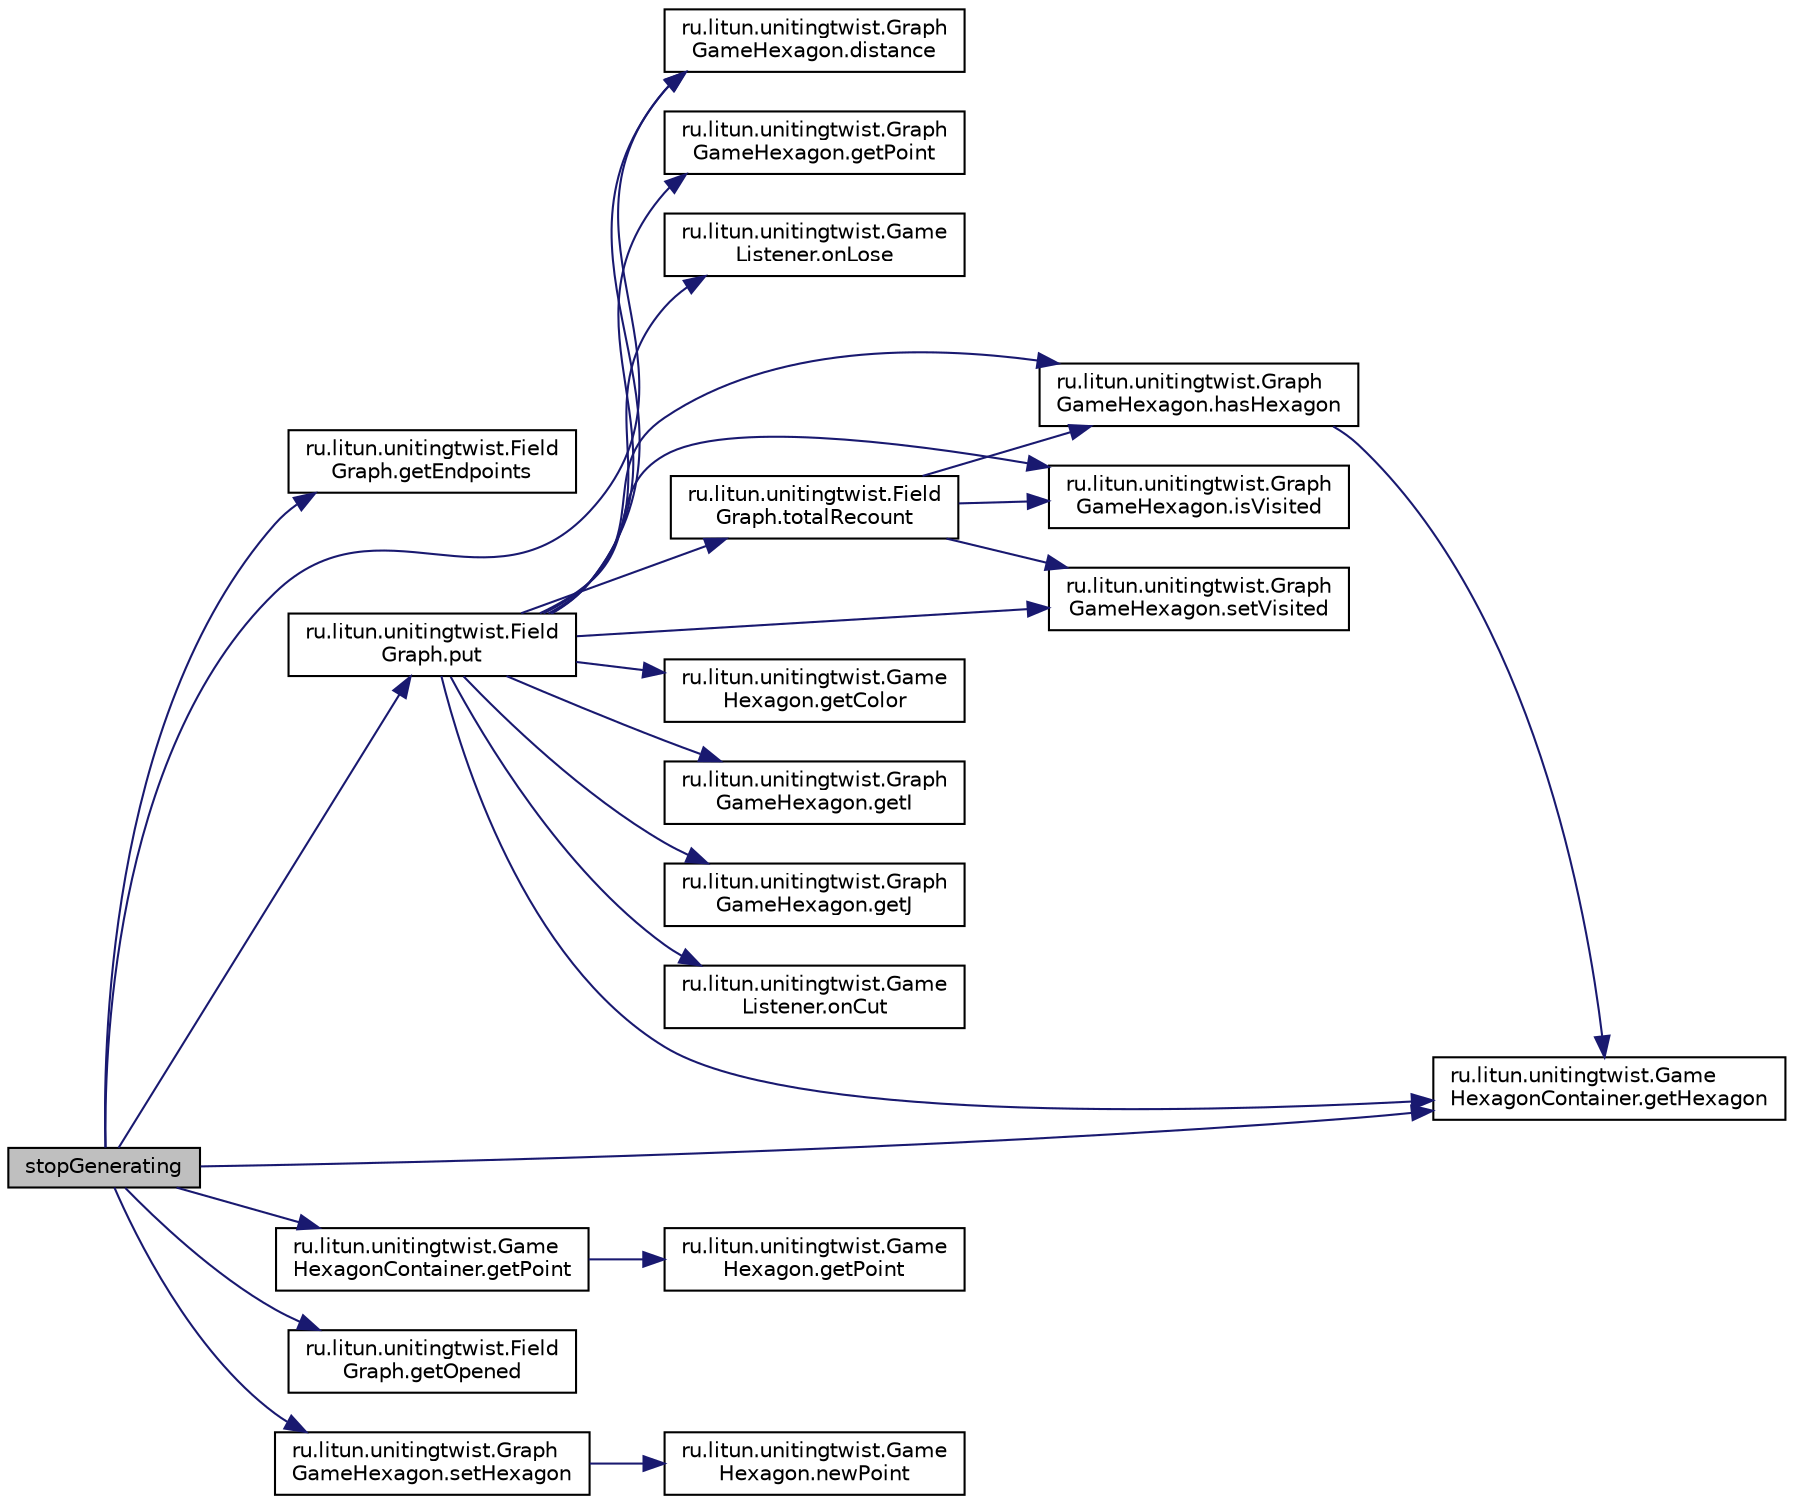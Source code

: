 digraph "stopGenerating"
{
  edge [fontname="Helvetica",fontsize="10",labelfontname="Helvetica",labelfontsize="10"];
  node [fontname="Helvetica",fontsize="10",shape=record];
  rankdir="LR";
  Node53 [label="stopGenerating",height=0.2,width=0.4,color="black", fillcolor="grey75", style="filled", fontcolor="black"];
  Node53 -> Node54 [color="midnightblue",fontsize="10",style="solid",fontname="Helvetica"];
  Node54 [label="ru.litun.unitingtwist.Field\lGraph.getEndpoints",height=0.2,width=0.4,color="black", fillcolor="white", style="filled",URL="$classru_1_1litun_1_1unitingtwist_1_1_field_graph.html#adfcfe2afa1402ef78e1aee3efb837c64"];
  Node53 -> Node55 [color="midnightblue",fontsize="10",style="solid",fontname="Helvetica"];
  Node55 [label="ru.litun.unitingtwist.Graph\lGameHexagon.distance",height=0.2,width=0.4,color="black", fillcolor="white", style="filled",URL="$classru_1_1litun_1_1unitingtwist_1_1_graph_game_hexagon.html#ace648e40c8ca87642c1cb79849292d4d"];
  Node53 -> Node56 [color="midnightblue",fontsize="10",style="solid",fontname="Helvetica"];
  Node56 [label="ru.litun.unitingtwist.Game\lHexagonContainer.getPoint",height=0.2,width=0.4,color="black", fillcolor="white", style="filled",URL="$classru_1_1litun_1_1unitingtwist_1_1_game_hexagon_container.html#ab83bca143bb78bf22c57d15fdeeb91b3"];
  Node56 -> Node57 [color="midnightblue",fontsize="10",style="solid",fontname="Helvetica"];
  Node57 [label="ru.litun.unitingtwist.Game\lHexagon.getPoint",height=0.2,width=0.4,color="black", fillcolor="white", style="filled",URL="$classru_1_1litun_1_1unitingtwist_1_1_game_hexagon.html#ab83bca143bb78bf22c57d15fdeeb91b3"];
  Node53 -> Node58 [color="midnightblue",fontsize="10",style="solid",fontname="Helvetica"];
  Node58 [label="ru.litun.unitingtwist.Field\lGraph.getOpened",height=0.2,width=0.4,color="black", fillcolor="white", style="filled",URL="$classru_1_1litun_1_1unitingtwist_1_1_field_graph.html#a8880d79fa3f1410ef0439864ae4775fd"];
  Node53 -> Node59 [color="midnightblue",fontsize="10",style="solid",fontname="Helvetica"];
  Node59 [label="ru.litun.unitingtwist.Graph\lGameHexagon.setHexagon",height=0.2,width=0.4,color="black", fillcolor="white", style="filled",URL="$classru_1_1litun_1_1unitingtwist_1_1_graph_game_hexagon.html#a31b3633d1829f9a2ffd0082a2061a1c5"];
  Node59 -> Node60 [color="midnightblue",fontsize="10",style="solid",fontname="Helvetica"];
  Node60 [label="ru.litun.unitingtwist.Game\lHexagon.newPoint",height=0.2,width=0.4,color="black", fillcolor="white", style="filled",URL="$classru_1_1litun_1_1unitingtwist_1_1_game_hexagon.html#af2eb799dd076933abf4a8449ef8fb12f"];
  Node53 -> Node61 [color="midnightblue",fontsize="10",style="solid",fontname="Helvetica"];
  Node61 [label="ru.litun.unitingtwist.Game\lHexagonContainer.getHexagon",height=0.2,width=0.4,color="black", fillcolor="white", style="filled",URL="$classru_1_1litun_1_1unitingtwist_1_1_game_hexagon_container.html#a27b622ba75ab99568513b95d4a5c1bd1"];
  Node53 -> Node62 [color="midnightblue",fontsize="10",style="solid",fontname="Helvetica"];
  Node62 [label="ru.litun.unitingtwist.Field\lGraph.put",height=0.2,width=0.4,color="black", fillcolor="white", style="filled",URL="$classru_1_1litun_1_1unitingtwist_1_1_field_graph.html#ad00bb318775c75318a78b012a28a3cc8"];
  Node62 -> Node61 [color="midnightblue",fontsize="10",style="solid",fontname="Helvetica"];
  Node62 -> Node63 [color="midnightblue",fontsize="10",style="solid",fontname="Helvetica"];
  Node63 [label="ru.litun.unitingtwist.Game\lHexagon.getColor",height=0.2,width=0.4,color="black", fillcolor="white", style="filled",URL="$classru_1_1litun_1_1unitingtwist_1_1_game_hexagon.html#aabf036e03a1c81452dadd7a0f9499cba"];
  Node62 -> Node64 [color="midnightblue",fontsize="10",style="solid",fontname="Helvetica"];
  Node64 [label="ru.litun.unitingtwist.Graph\lGameHexagon.isVisited",height=0.2,width=0.4,color="black", fillcolor="white", style="filled",URL="$classru_1_1litun_1_1unitingtwist_1_1_graph_game_hexagon.html#a2d5373d59efa89d4024c56515402d097"];
  Node62 -> Node65 [color="midnightblue",fontsize="10",style="solid",fontname="Helvetica"];
  Node65 [label="ru.litun.unitingtwist.Graph\lGameHexagon.setVisited",height=0.2,width=0.4,color="black", fillcolor="white", style="filled",URL="$classru_1_1litun_1_1unitingtwist_1_1_graph_game_hexagon.html#a5e654106f2076606fd907476f80518c6"];
  Node62 -> Node66 [color="midnightblue",fontsize="10",style="solid",fontname="Helvetica"];
  Node66 [label="ru.litun.unitingtwist.Graph\lGameHexagon.getI",height=0.2,width=0.4,color="black", fillcolor="white", style="filled",URL="$classru_1_1litun_1_1unitingtwist_1_1_graph_game_hexagon.html#a496b13cbdf0546a80c140ea3d147b5f8"];
  Node62 -> Node67 [color="midnightblue",fontsize="10",style="solid",fontname="Helvetica"];
  Node67 [label="ru.litun.unitingtwist.Graph\lGameHexagon.getJ",height=0.2,width=0.4,color="black", fillcolor="white", style="filled",URL="$classru_1_1litun_1_1unitingtwist_1_1_graph_game_hexagon.html#a02ef75a2737802ad48cafb98f5e9d7ca"];
  Node62 -> Node68 [color="midnightblue",fontsize="10",style="solid",fontname="Helvetica"];
  Node68 [label="ru.litun.unitingtwist.Graph\lGameHexagon.hasHexagon",height=0.2,width=0.4,color="black", fillcolor="white", style="filled",URL="$classru_1_1litun_1_1unitingtwist_1_1_graph_game_hexagon.html#ab614a366b275084140dc6b158d395887"];
  Node68 -> Node61 [color="midnightblue",fontsize="10",style="solid",fontname="Helvetica"];
  Node62 -> Node69 [color="midnightblue",fontsize="10",style="solid",fontname="Helvetica"];
  Node69 [label="ru.litun.unitingtwist.Game\lListener.onCut",height=0.2,width=0.4,color="black", fillcolor="white", style="filled",URL="$interfaceru_1_1litun_1_1unitingtwist_1_1_game_listener.html#ac9f99a8933b01d99f8e7b23f4f871a23"];
  Node62 -> Node55 [color="midnightblue",fontsize="10",style="solid",fontname="Helvetica"];
  Node62 -> Node70 [color="midnightblue",fontsize="10",style="solid",fontname="Helvetica"];
  Node70 [label="ru.litun.unitingtwist.Graph\lGameHexagon.getPoint",height=0.2,width=0.4,color="black", fillcolor="white", style="filled",URL="$classru_1_1litun_1_1unitingtwist_1_1_graph_game_hexagon.html#ab83bca143bb78bf22c57d15fdeeb91b3"];
  Node62 -> Node71 [color="midnightblue",fontsize="10",style="solid",fontname="Helvetica"];
  Node71 [label="ru.litun.unitingtwist.Game\lListener.onLose",height=0.2,width=0.4,color="black", fillcolor="white", style="filled",URL="$interfaceru_1_1litun_1_1unitingtwist_1_1_game_listener.html#ad3a588cbd6aa6344ad9a032223571669"];
  Node62 -> Node72 [color="midnightblue",fontsize="10",style="solid",fontname="Helvetica"];
  Node72 [label="ru.litun.unitingtwist.Field\lGraph.totalRecount",height=0.2,width=0.4,color="black", fillcolor="white", style="filled",URL="$classru_1_1litun_1_1unitingtwist_1_1_field_graph.html#a4e527a0a39cf1b2888ceaa013cc7e2c1"];
  Node72 -> Node64 [color="midnightblue",fontsize="10",style="solid",fontname="Helvetica"];
  Node72 -> Node65 [color="midnightblue",fontsize="10",style="solid",fontname="Helvetica"];
  Node72 -> Node68 [color="midnightblue",fontsize="10",style="solid",fontname="Helvetica"];
}

